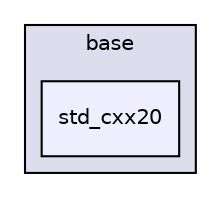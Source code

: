 digraph "include/deal.II/base/std_cxx20" {
  compound=true
  node [ fontsize="10", fontname="Helvetica"];
  edge [ labelfontsize="10", labelfontname="Helvetica"];
  subgraph clusterdir_90a2ad6518b731f1dc196d14153b8b6b {
    graph [ bgcolor="#ddddee", pencolor="black", label="base" fontname="Helvetica", fontsize="10", URL="dir_90a2ad6518b731f1dc196d14153b8b6b.html"]
  dir_f0f21723873b920ce94b91327ebe24ca [shape=box, label="std_cxx20", style="filled", fillcolor="#eeeeff", pencolor="black", URL="dir_f0f21723873b920ce94b91327ebe24ca.html"];
  }
}
